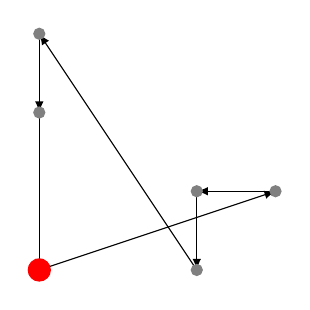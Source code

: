 \draw [black, -latex] (0, 0) -- (3, 1);
\filldraw [gray] (0, 0) circle (2pt);
\draw [black, -latex] (3, 1) --(2, 1);
\filldraw [gray] (3, 1) circle (2pt);
\draw [black, -latex] (2, 1) --(2, 0);
\filldraw [gray] (2, 1) circle (2pt);
\draw [black, -latex] (2, 0) --(0, 3);
\filldraw [gray] (2, 0) circle (2pt);
\draw [black, -latex] (0, 3) --(0, 2);
\filldraw [gray] (0, 3) circle (2pt);
\draw [black, -latex] (0, 2) --(0, 0);
\filldraw (0, 2) [gray] circle (2pt);
\filldraw [red] (0, 0) circle (4pt);